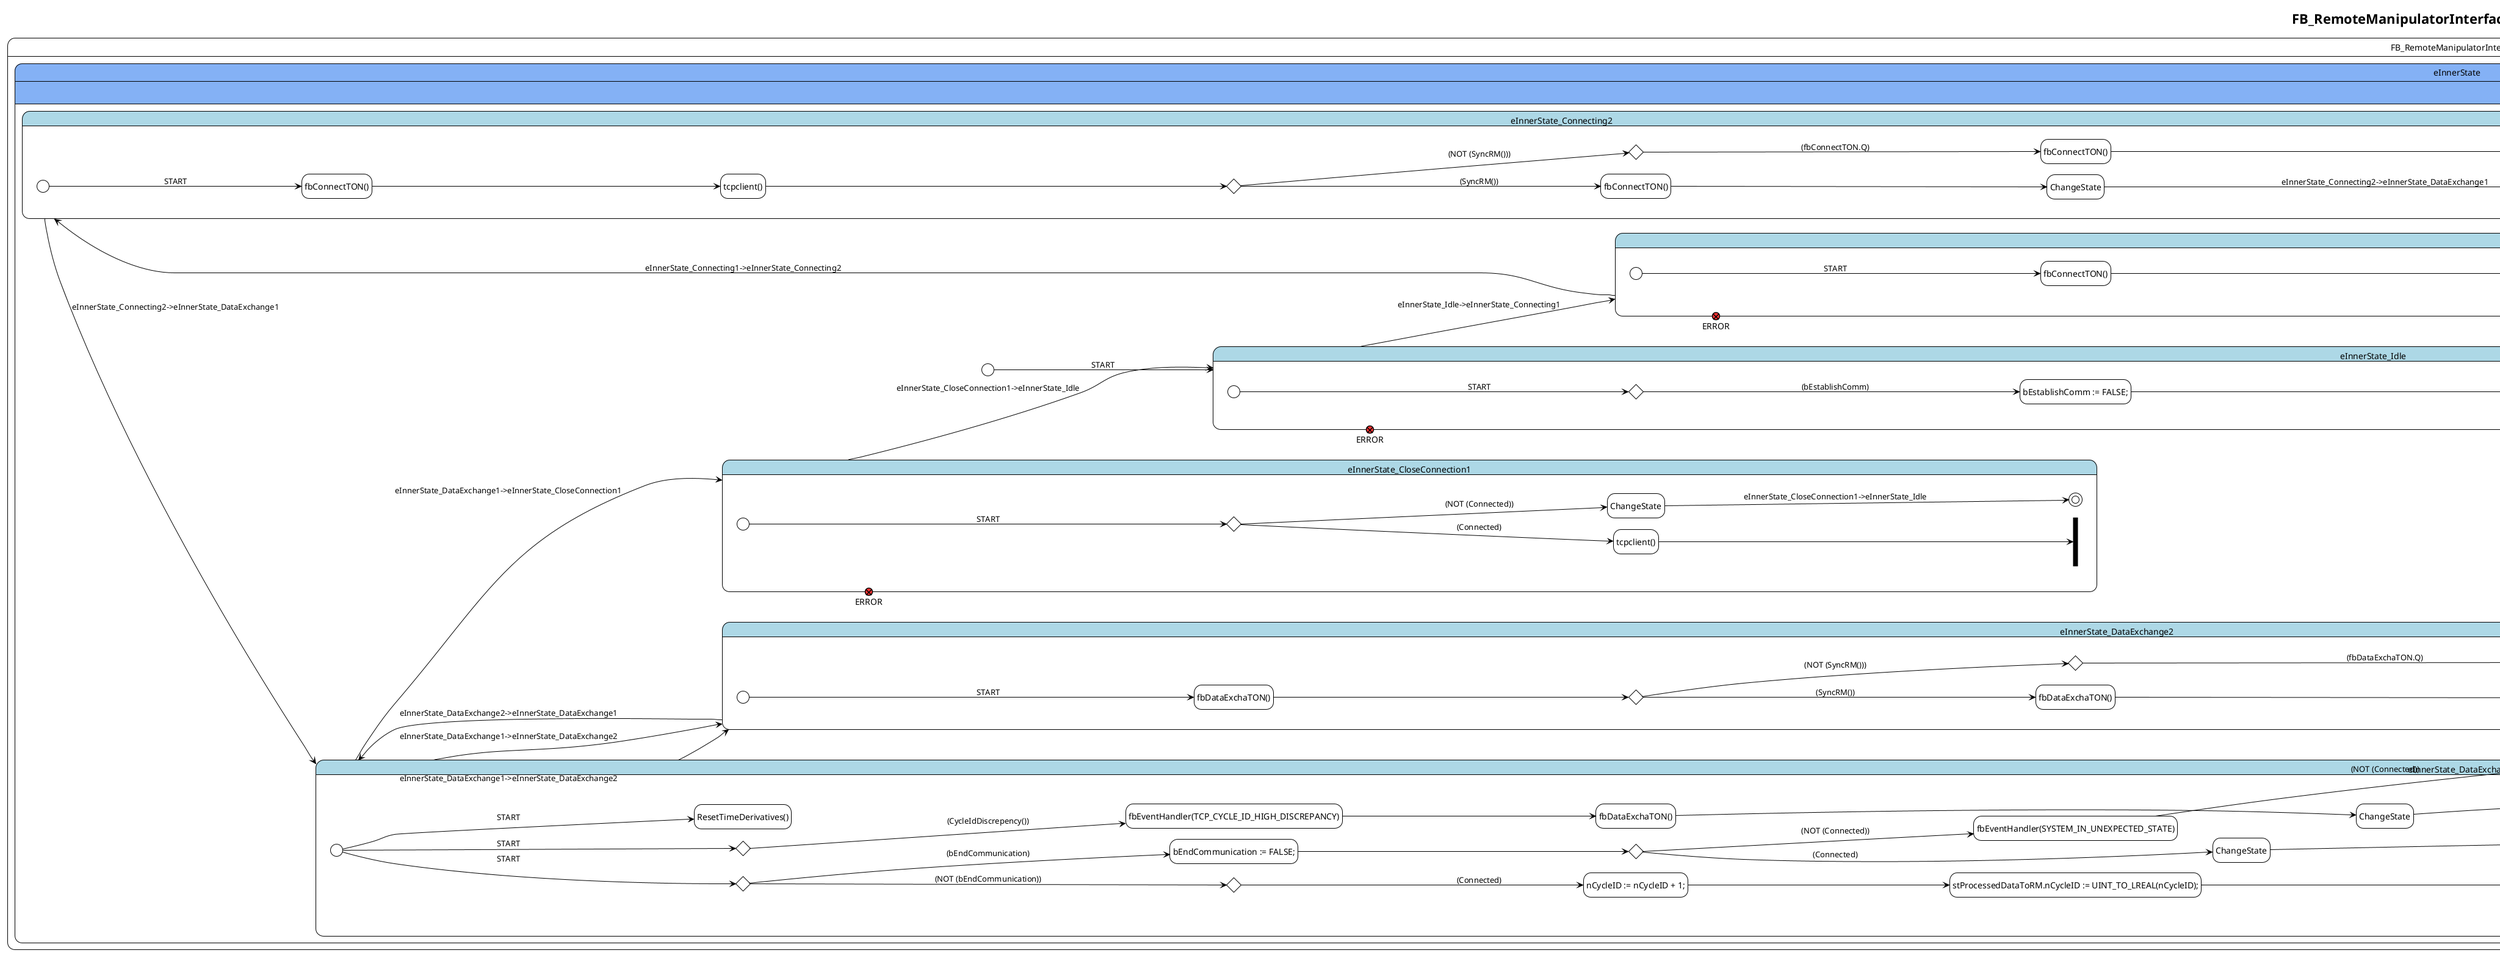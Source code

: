 @startuml State Diagram

!theme plain
'skin rose
left to right direction
hide empty description
'!theme reddress-lightgreen
title FB_RemoteManipulatorInterface State Diagram



state FB_RemoteManipulatorInterface{

state eInnerState #84b1f5 {
	[*] --> eInnerState_Idle : START
	state eInnerState_Idle #lightblue {
state "ERROR" as eInnerState_Idle_ERROR <<exitPoint>> #ff3333
	state eInnerState_Idle_Node_1 <<choice>>
	[*] ---> eInnerState_Idle_Node_1 : START
	state "bEstablishComm := FALSE;" as eInnerState_Idle_Node_3 
	state "tcpclient.bActive := TRUE;" as eInnerState_Idle_Node_4 
	state "ChangeState" as eInnerState_Idle_Node_5 
	eInnerState_Idle_Node_4 ---> eInnerState_Idle_Node_5
	eInnerState_Idle_Node_5 ---> [*] : eInnerState_Idle->eInnerState_Connecting1
	}
	state eInnerState_Connecting1 #lightblue {
state "ERROR" as eInnerState_Connecting1_ERROR <<exitPoint>> #ff3333
	state "fbConnectTON()" as eInnerState_Connecting1_Node_1 
	[*] ---> eInnerState_Connecting1_Node_1 : START
	state "fbDataExchaTON()" as eInnerState_Connecting1_Node_2 
	state "fbConnectTON()" as eInnerState_Connecting1_Node_3 
	state "nCycleID := 1;" as eInnerState_Connecting1_Node_4 
	state "stProcessedDataToRM.nCycleID := nCycleID;" as eInnerState_Connecting1_Node_5 
	state "stDummyDataToRM.nCycleID := nCycleID;" as eInnerState_Connecting1_Node_6 
	state "ChangeState" as eInnerState_Connecting1_Node_7 
	eInnerState_Connecting1_Node_6 ---> eInnerState_Connecting1_Node_7
	eInnerState_Connecting1_Node_7 ---> [*] : eInnerState_Connecting1->eInnerState_Connecting2
	}
	state eInnerState_Connecting2 #lightblue {
state "ERROR" as eInnerState_Connecting2_ERROR <<exitPoint>> #ff3333
	state "fbConnectTON()" as eInnerState_Connecting2_Node_1 
	[*] ---> eInnerState_Connecting2_Node_1 : START
	state "tcpclient()" as eInnerState_Connecting2_Node_2 
		state eInnerState_Connecting2_Node_3 <<choice>>
		state "fbConnectTON()" as eInnerState_Connecting2_Node_5 
		state "ChangeState" as eInnerState_Connecting2_Node_6 
	eInnerState_Connecting2_Node_5 ---> eInnerState_Connecting2_Node_6
	eInnerState_Connecting2_Node_6 ---> [*] : eInnerState_Connecting2->eInnerState_DataExchange1
			state eInnerState_Connecting2_Node_7 <<choice>>
			state "fbConnectTON()" as eInnerState_Connecting2_Node_8 
			state "fbEventHandler(TCP_CONNECTION_TIMEOUT)" as eInnerState_Connecting2_Node_9 
	}
	state eInnerState_DataExchange1 #lightblue {
state "ERROR" as eInnerState_DataExchange1_ERROR <<exitPoint>> #ff3333
	state eInnerState_DataExchange1_Node_1 <<choice>>
	[*] ---> eInnerState_DataExchange1_Node_1 : START
	state "bEndCommunication := FALSE;" as eInnerState_DataExchange1_Node_3 
		state eInnerState_DataExchange1_Node_4 <<choice>>
		state "ChangeState" as eInnerState_DataExchange1_Node_6 
	eInnerState_DataExchange1_Node_4 ---> eInnerState_DataExchange1_Node_6 : (Connected)
	eInnerState_DataExchange1_Node_6 ---> [*] : eInnerState_DataExchange1->eInnerState_CloseConnection1
		state "fbEventHandler(SYSTEM_IN_UNEXPECTED_STATE)" as eInnerState_DataExchange1_Node_7 
		state eInnerState_DataExchange1_Node_8 <<choice>>
		state "nCycleID := nCycleID + 1;" as eInnerState_DataExchange1_Node_10 
		state "stProcessedDataToRM.nCycleID := UINT_TO_LREAL(nCycleID);" as eInnerState_DataExchange1_Node_11 
		state "stDummyDataToRM.nCycleID := UINT_TO_LREAL(nCycleID);" as eInnerState_DataExchange1_Node_12 
			state eInnerState_DataExchange1_Node_13 <<choice>>
			state "bSendMotionCommands := FALSE;" as eInnerState_DataExchange1_Node_14 
			state "stDummyDataToRM := stProcessedDataToRM;" as eInnerState_DataExchange1_Node_15 
			state "tcpclient()" as eInnerState_DataExchange1_Node_16 
	state eInnerState_DataExchange1_Node_9 <<join>>
			state "tcpclient()" as eInnerState_DataExchange1_Node_17 
	state eInnerState_DataExchange1_Node_9 <<join>>
		state "tcpclient()" as eInnerState_DataExchange1_Node_18 
		state "fbEventHandler(TCP_TEMPORARY_CONNECTION_LOST)" as eInnerState_DataExchange1_Node_19 
		state "fbDataExchaTON()" as eInnerState_DataExchange1_Node_20 
		state "ChangeState" as eInnerState_DataExchange1_Node_21 
	eInnerState_DataExchange1_Node_20 ---> eInnerState_DataExchange1_Node_21
	eInnerState_DataExchange1_Node_21 ---> [*] : eInnerState_DataExchange1->eInnerState_DataExchange2
	state eInnerState_DataExchange1_Node_22 <<choice>>
	[*] ---> eInnerState_DataExchange1_Node_22 : START
	state "fbEventHandler(TCP_CYCLE_ID_HIGH_DISCREPANCY)" as eInnerState_DataExchange1_Node_24 
	state "fbDataExchaTON()" as eInnerState_DataExchange1_Node_25 
	state "ChangeState" as eInnerState_DataExchange1_Node_26 
	eInnerState_DataExchange1_Node_25 ---> eInnerState_DataExchange1_Node_26
	eInnerState_DataExchange1_Node_26 ---> [*] : eInnerState_DataExchange1->eInnerState_DataExchange2
	state "ResetTimeDerivatives()" as eInnerState_DataExchange1_Node_27 
	[*] ---> eInnerState_DataExchange1_Node_27 : START
	}
	state eInnerState_DataExchange2 #lightblue {
state "ERROR" as eInnerState_DataExchange2_ERROR <<exitPoint>> #ff3333
	state "fbDataExchaTON()" as eInnerState_DataExchange2_Node_1 
	[*] ---> eInnerState_DataExchange2_Node_1 : START
		state eInnerState_DataExchange2_Node_2 <<choice>>
		state "fbDataExchaTON()" as eInnerState_DataExchange2_Node_4 
		state "ChangeState" as eInnerState_DataExchange2_Node_5 
	eInnerState_DataExchange2_Node_4 ---> eInnerState_DataExchange2_Node_5
	eInnerState_DataExchange2_Node_5 ---> [*] : eInnerState_DataExchange2->eInnerState_DataExchange1
		state eInnerState_DataExchange2_Node_6 <<choice>>
		state "fbDataExchaTON()" as eInnerState_DataExchange2_Node_7 
		state "fbEventHandler(TCP_CONNETION_LOST)" as eInnerState_DataExchange2_Node_8 
	}
	state eInnerState_CloseConnection1 #lightblue {
state "ERROR" as eInnerState_CloseConnection1_ERROR <<exitPoint>> #ff3333
	state eInnerState_CloseConnection1_Node_1 <<choice>>
	[*] ---> eInnerState_CloseConnection1_Node_1 : START
	state "tcpclient()" as eInnerState_CloseConnection1_Node_3 
	state eInnerState_CloseConnection1_Node_2 <<join>>
	state "ChangeState" as eInnerState_CloseConnection1_Node_4 
	eInnerState_CloseConnection1_Node_1 ---> eInnerState_CloseConnection1_Node_4 : (NOT (Connected))
	eInnerState_CloseConnection1_Node_4 ---> [*] : eInnerState_CloseConnection1->eInnerState_Idle
	}
	}
	eInnerState_Idle_Node_1 ---> eInnerState_Idle_Node_3 : (bEstablishComm)
	eInnerState_Idle_Node_3 ---> eInnerState_Idle_Node_4
	eInnerState_Idle ---> eInnerState_Connecting1 : eInnerState_Idle->eInnerState_Connecting1
	eInnerState_Connecting1_Node_1 ---> eInnerState_Connecting1_Node_2
	eInnerState_Connecting1_Node_2 ---> eInnerState_Connecting1_Node_3
	eInnerState_Connecting1_Node_3 ---> eInnerState_Connecting1_Node_4
	eInnerState_Connecting1_Node_4 ---> eInnerState_Connecting1_Node_5
	eInnerState_Connecting1_Node_5 ---> eInnerState_Connecting1_Node_6
	eInnerState_Connecting1 ---> eInnerState_Connecting2 : eInnerState_Connecting1->eInnerState_Connecting2
	eInnerState_Connecting2_Node_1 ---> eInnerState_Connecting2_Node_2
	eInnerState_Connecting2_Node_2 ---> eInnerState_Connecting2_Node_3
	eInnerState_Connecting2_Node_3 ---> eInnerState_Connecting2_Node_5 : (SyncRM())
	eInnerState_Connecting2 ---> eInnerState_DataExchange1 : eInnerState_Connecting2->eInnerState_DataExchange1
	eInnerState_Connecting2_Node_3 ---> eInnerState_Connecting2_Node_7 : (NOT (SyncRM()))
	eInnerState_Connecting2_Node_7 ---> eInnerState_Connecting2_Node_8 : (fbConnectTON.Q)
	eInnerState_Connecting2_Node_8 ---> eInnerState_Connecting2_Node_9
	eInnerState_Connecting2_Node_9 ---> eInnerState_Connecting2_ERROR : (fbConnectTON.Q)
	eInnerState_DataExchange1_Node_1 ---> eInnerState_DataExchange1_Node_3 : (bEndCommunication)
	eInnerState_DataExchange1_Node_3 ---> eInnerState_DataExchange1_Node_4
	eInnerState_DataExchange1 ---> eInnerState_CloseConnection1 : eInnerState_DataExchange1->eInnerState_CloseConnection1
	eInnerState_DataExchange1_Node_4 ---> eInnerState_DataExchange1_Node_7 : (NOT (Connected))
	eInnerState_DataExchange1_Node_7 ---> eInnerState_DataExchange1_ERROR : (NOT (Connected))
	eInnerState_DataExchange1_Node_1 ---> eInnerState_DataExchange1_Node_8 : (NOT (bEndCommunication))
	eInnerState_DataExchange1_Node_8 ---> eInnerState_DataExchange1_Node_10 : (Connected)
	eInnerState_DataExchange1_Node_10 ---> eInnerState_DataExchange1_Node_11
	eInnerState_DataExchange1_Node_11 ---> eInnerState_DataExchange1_Node_12
	eInnerState_DataExchange1_Node_12 ---> eInnerState_DataExchange1_Node_13
	eInnerState_DataExchange1_Node_13 ---> eInnerState_DataExchange1_Node_14 : (bSendMotionCommands)
	eInnerState_DataExchange1_Node_14 ---> eInnerState_DataExchange1_Node_15
	eInnerState_DataExchange1_Node_15 ---> eInnerState_DataExchange1_Node_16
	eInnerState_DataExchange1_Node_16 ---> eInnerState_DataExchange1_Node_9
	eInnerState_DataExchange1_Node_13 ---> eInnerState_DataExchange1_Node_17 : (NOT (bSendMotionCommands))
	eInnerState_DataExchange1_Node_17 ---> eInnerState_DataExchange1_Node_9
	eInnerState_DataExchange1_Node_12 ---> eInnerState_DataExchange1_Node_18
	eInnerState_DataExchange1_Node_18 ---> eInnerState_DataExchange1_Node_19
	eInnerState_DataExchange1_Node_19 ---> eInnerState_DataExchange1_Node_20
	eInnerState_DataExchange1 ---> eInnerState_DataExchange2 : eInnerState_DataExchange1->eInnerState_DataExchange2
	eInnerState_DataExchange1_Node_22 ---> eInnerState_DataExchange1_Node_24 : (CycleIdDiscrepency())
	eInnerState_DataExchange1_Node_24 ---> eInnerState_DataExchange1_Node_25
	eInnerState_DataExchange1 ---> eInnerState_DataExchange2 : eInnerState_DataExchange1->eInnerState_DataExchange2
	eInnerState_DataExchange2_Node_1 ---> eInnerState_DataExchange2_Node_2
	eInnerState_DataExchange2_Node_2 ---> eInnerState_DataExchange2_Node_4 : (SyncRM())
	eInnerState_DataExchange2 ---> eInnerState_DataExchange1 : eInnerState_DataExchange2->eInnerState_DataExchange1
	eInnerState_DataExchange2_Node_2 ---> eInnerState_DataExchange2_Node_6 : (NOT (SyncRM()))
	eInnerState_DataExchange2_Node_6 ---> eInnerState_DataExchange2_Node_7 : (fbDataExchaTON.Q)
	eInnerState_DataExchange2_Node_7 ---> eInnerState_DataExchange2_Node_8
	eInnerState_DataExchange2_Node_8 ---> eInnerState_DataExchange2_ERROR : (fbDataExchaTON.Q)
	eInnerState_CloseConnection1_Node_1 ---> eInnerState_CloseConnection1_Node_3 : (Connected)
	eInnerState_CloseConnection1_Node_3 ---> eInnerState_CloseConnection1_Node_2
	eInnerState_CloseConnection1 ---> eInnerState_Idle : eInnerState_CloseConnection1->eInnerState_Idle
eInnerState : 
eInnerState : 


}

@enduml
